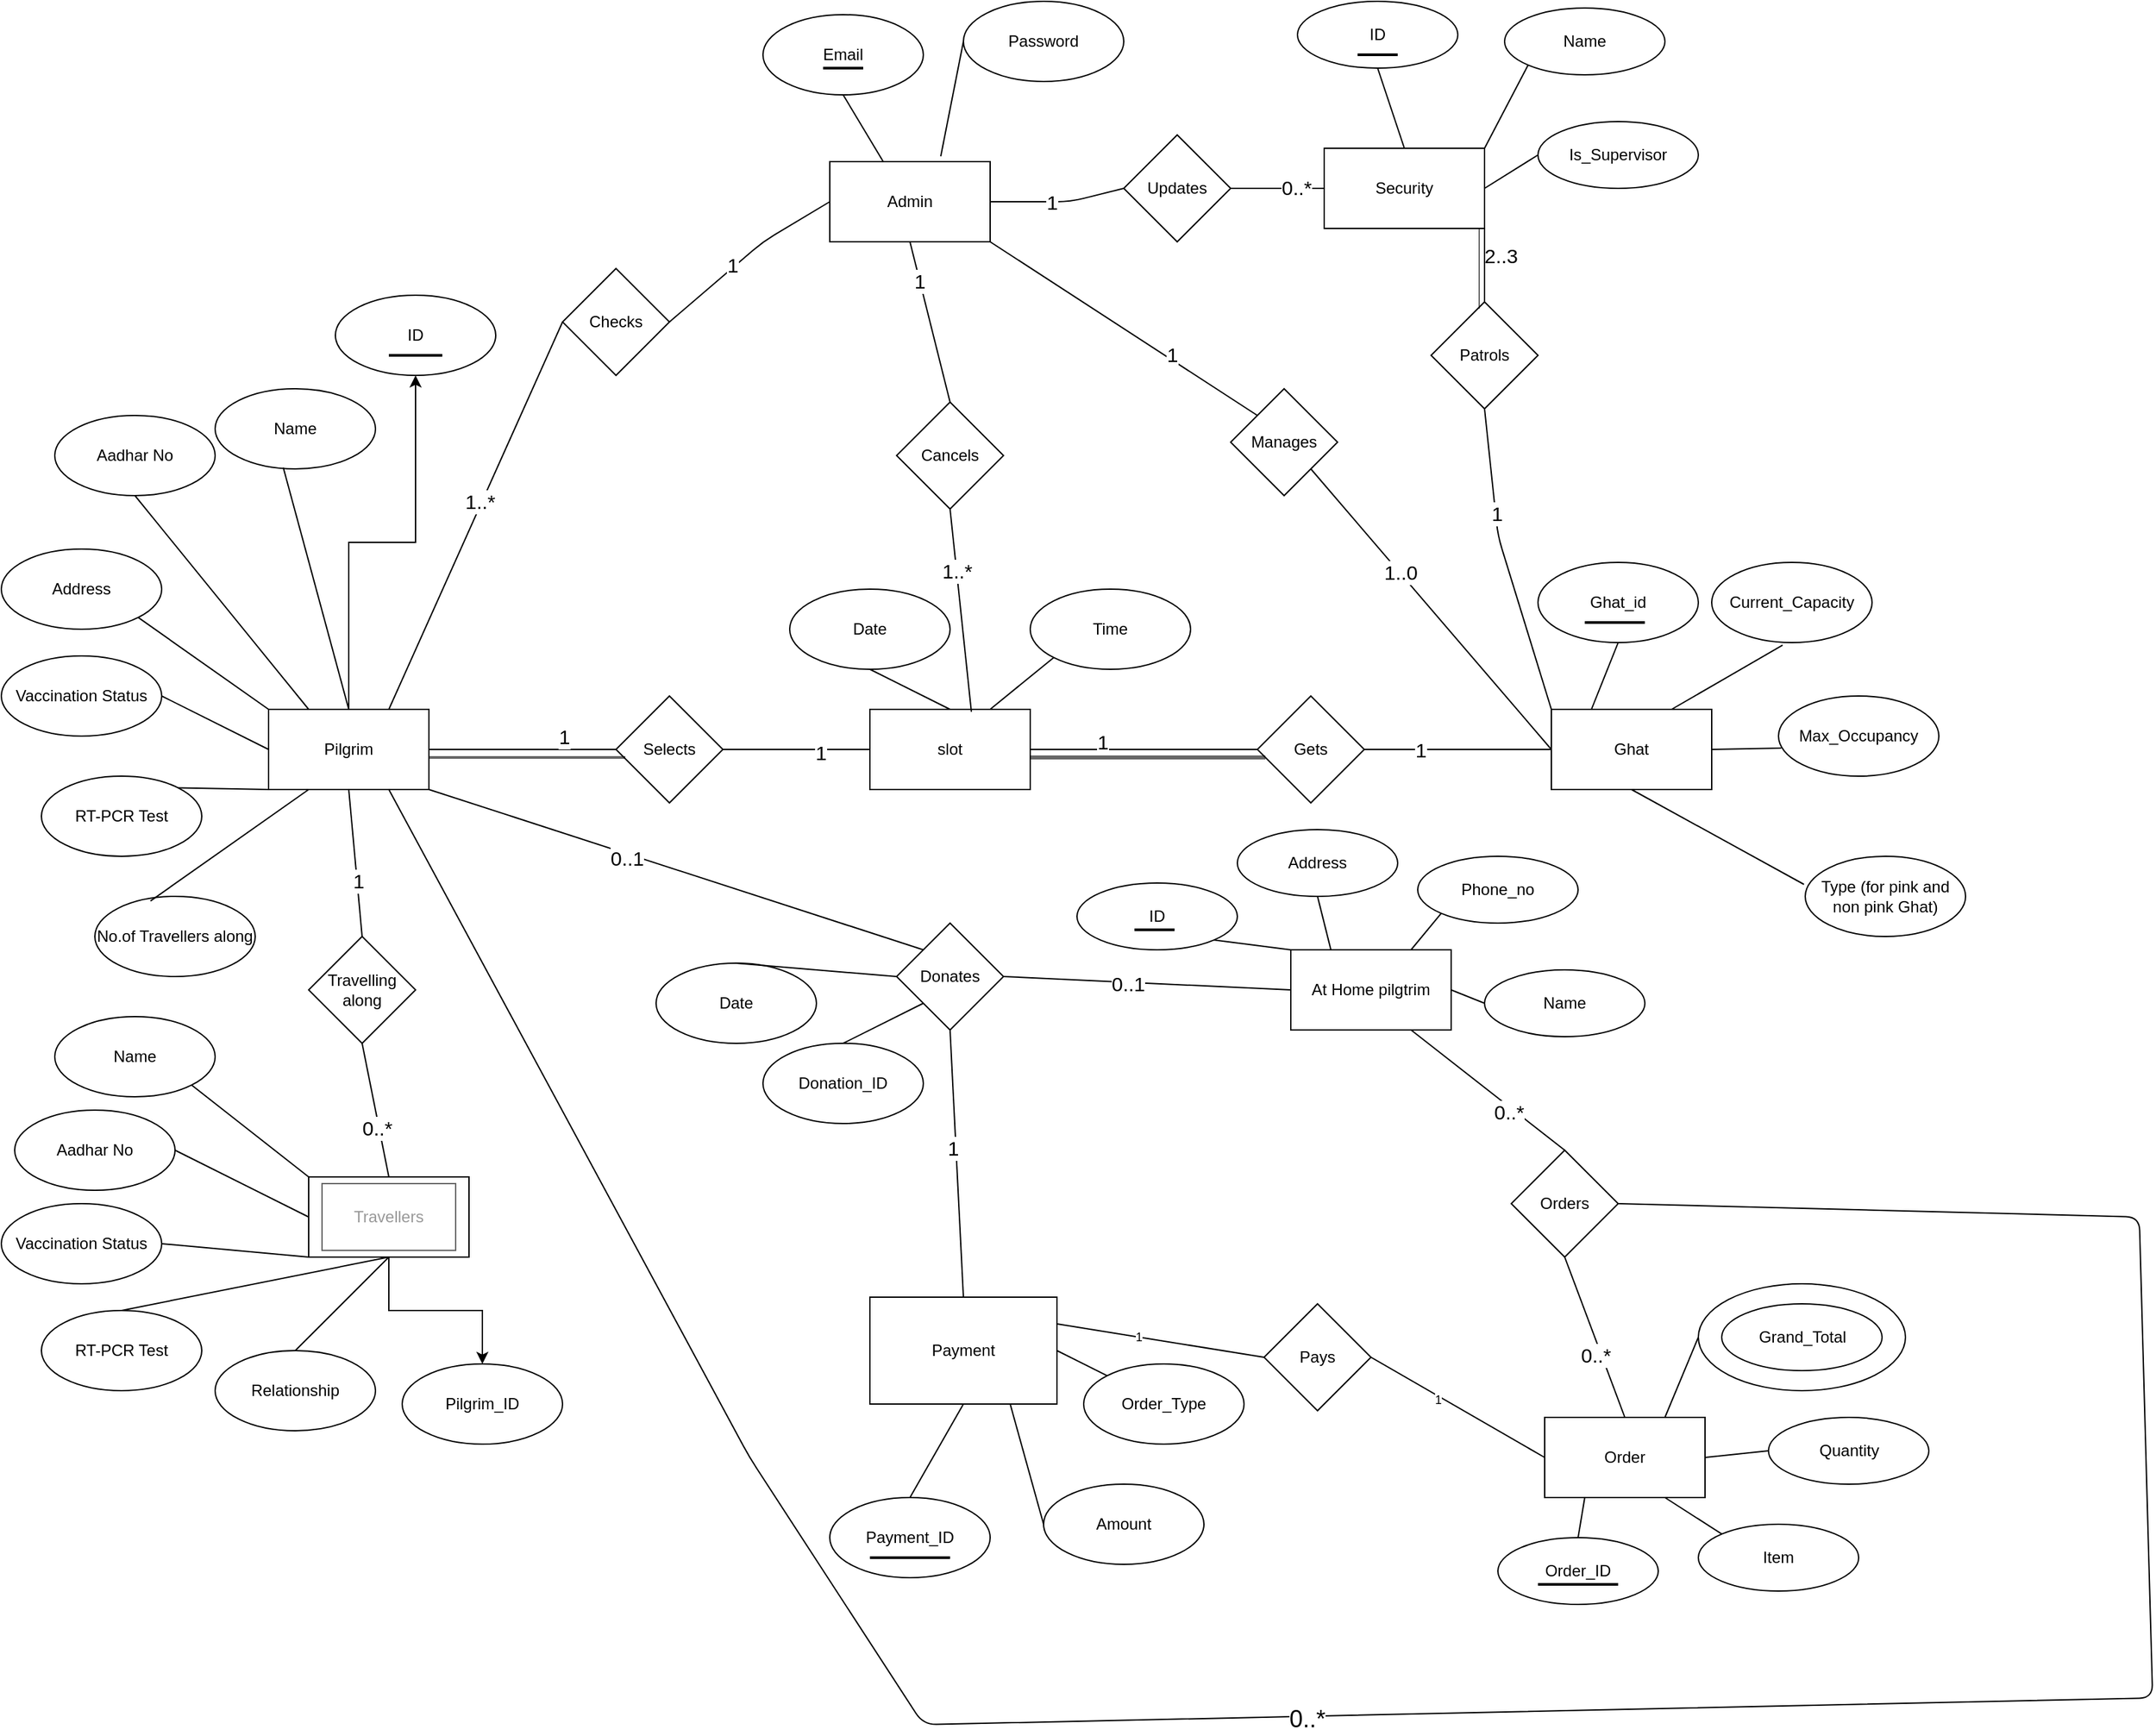 <mxfile version="15.5.0" type="device"><diagram id="xLj88S2SapZ2VVqxkcwq" name="Page-1"><mxGraphModel dx="2333" dy="1936" grid="1" gridSize="10" guides="1" tooltips="1" connect="1" arrows="1" fold="1" page="1" pageScale="1" pageWidth="850" pageHeight="1100" math="0" shadow="0"><root><mxCell id="0"/><mxCell id="1" parent="0"/><mxCell id="vniZsXTlsdc0SaxdSCzi-29" value="" style="edgeStyle=orthogonalEdgeStyle;rounded=0;orthogonalLoop=1;jettySize=auto;html=1;fontSize=9;" parent="1" source="mpVSv5l8uAeKAfz1Bspx-7" target="vniZsXTlsdc0SaxdSCzi-28" edge="1"><mxGeometry relative="1" as="geometry"/></mxCell><mxCell id="mpVSv5l8uAeKAfz1Bspx-7" value="Pilgrim" style="rounded=0;whiteSpace=wrap;html=1;" parent="1" vertex="1"><mxGeometry x="-620" y="180" width="120" height="60" as="geometry"/></mxCell><mxCell id="mpVSv5l8uAeKAfz1Bspx-8" value="Address" style="ellipse;whiteSpace=wrap;html=1;" parent="1" vertex="1"><mxGeometry x="-820" y="60" width="120" height="60" as="geometry"/></mxCell><mxCell id="mpVSv5l8uAeKAfz1Bspx-9" value="No.of Travellers along" style="ellipse;whiteSpace=wrap;html=1;" parent="1" vertex="1"><mxGeometry x="-750" y="320" width="120" height="60" as="geometry"/></mxCell><mxCell id="mpVSv5l8uAeKAfz1Bspx-10" value="RT-PCR Test" style="ellipse;whiteSpace=wrap;html=1;" parent="1" vertex="1"><mxGeometry x="-790" y="230" width="120" height="60" as="geometry"/></mxCell><mxCell id="mpVSv5l8uAeKAfz1Bspx-11" value="Vaccination Status" style="ellipse;whiteSpace=wrap;html=1;" parent="1" vertex="1"><mxGeometry x="-820" y="140" width="120" height="60" as="geometry"/></mxCell><mxCell id="mpVSv5l8uAeKAfz1Bspx-12" value="Aadhar No" style="ellipse;whiteSpace=wrap;html=1;" parent="1" vertex="1"><mxGeometry x="-780" y="-40" width="120" height="60" as="geometry"/></mxCell><mxCell id="mpVSv5l8uAeKAfz1Bspx-13" value="Name" style="ellipse;whiteSpace=wrap;html=1;" parent="1" vertex="1"><mxGeometry x="-660" y="-60" width="120" height="60" as="geometry"/></mxCell><mxCell id="mpVSv5l8uAeKAfz1Bspx-14" value="" style="endArrow=none;html=1;entryX=1;entryY=1;entryDx=0;entryDy=0;exitX=0;exitY=0;exitDx=0;exitDy=0;" parent="1" source="mpVSv5l8uAeKAfz1Bspx-7" target="mpVSv5l8uAeKAfz1Bspx-8" edge="1"><mxGeometry width="50" height="50" relative="1" as="geometry"><mxPoint x="-40" y="240" as="sourcePoint"/><mxPoint x="10" y="190" as="targetPoint"/></mxGeometry></mxCell><mxCell id="mpVSv5l8uAeKAfz1Bspx-15" value="" style="endArrow=none;html=1;entryX=0.5;entryY=1;entryDx=0;entryDy=0;exitX=0.25;exitY=0;exitDx=0;exitDy=0;" parent="1" source="mpVSv5l8uAeKAfz1Bspx-7" target="mpVSv5l8uAeKAfz1Bspx-12" edge="1"><mxGeometry width="50" height="50" relative="1" as="geometry"><mxPoint x="-330" y="200" as="sourcePoint"/><mxPoint x="-417.574" y="141.213" as="targetPoint"/></mxGeometry></mxCell><mxCell id="mpVSv5l8uAeKAfz1Bspx-16" value="" style="endArrow=none;html=1;entryX=0.425;entryY=0.983;entryDx=0;entryDy=0;exitX=0.5;exitY=0;exitDx=0;exitDy=0;entryPerimeter=0;" parent="1" source="mpVSv5l8uAeKAfz1Bspx-7" target="mpVSv5l8uAeKAfz1Bspx-13" edge="1"><mxGeometry width="50" height="50" relative="1" as="geometry"><mxPoint x="-320" y="210" as="sourcePoint"/><mxPoint x="-407.574" y="151.213" as="targetPoint"/></mxGeometry></mxCell><mxCell id="mpVSv5l8uAeKAfz1Bspx-17" value="" style="endArrow=none;html=1;entryX=1;entryY=0.5;entryDx=0;entryDy=0;exitX=0;exitY=0.5;exitDx=0;exitDy=0;" parent="1" source="mpVSv5l8uAeKAfz1Bspx-7" target="mpVSv5l8uAeKAfz1Bspx-11" edge="1"><mxGeometry width="50" height="50" relative="1" as="geometry"><mxPoint x="-310" y="220" as="sourcePoint"/><mxPoint x="-397.574" y="161.213" as="targetPoint"/></mxGeometry></mxCell><mxCell id="mpVSv5l8uAeKAfz1Bspx-18" value="" style="endArrow=none;html=1;entryX=1;entryY=0;entryDx=0;entryDy=0;exitX=0;exitY=1;exitDx=0;exitDy=0;" parent="1" source="mpVSv5l8uAeKAfz1Bspx-7" target="mpVSv5l8uAeKAfz1Bspx-10" edge="1"><mxGeometry width="50" height="50" relative="1" as="geometry"><mxPoint x="-300" y="230" as="sourcePoint"/><mxPoint x="-387.574" y="171.213" as="targetPoint"/></mxGeometry></mxCell><mxCell id="mpVSv5l8uAeKAfz1Bspx-19" value="" style="endArrow=none;html=1;entryX=0.25;entryY=1;entryDx=0;entryDy=0;exitX=0.347;exitY=0.057;exitDx=0;exitDy=0;exitPerimeter=0;" parent="1" source="mpVSv5l8uAeKAfz1Bspx-9" target="mpVSv5l8uAeKAfz1Bspx-7" edge="1"><mxGeometry width="50" height="50" relative="1" as="geometry"><mxPoint x="-290" y="240" as="sourcePoint"/><mxPoint x="-377.574" y="181.213" as="targetPoint"/></mxGeometry></mxCell><mxCell id="mpVSv5l8uAeKAfz1Bspx-20" value="Travelling along" style="rhombus;whiteSpace=wrap;html=1;" parent="1" vertex="1"><mxGeometry x="-590" y="350" width="80" height="80" as="geometry"/></mxCell><mxCell id="mpVSv5l8uAeKAfz1Bspx-21" value="" style="endArrow=none;html=1;entryX=0.5;entryY=1;entryDx=0;entryDy=0;exitX=0.5;exitY=0;exitDx=0;exitDy=0;" parent="1" source="mpVSv5l8uAeKAfz1Bspx-20" target="mpVSv5l8uAeKAfz1Bspx-7" edge="1"><mxGeometry width="50" height="50" relative="1" as="geometry"><mxPoint x="-310" y="250" as="sourcePoint"/><mxPoint x="-260" y="200" as="targetPoint"/></mxGeometry></mxCell><mxCell id="vniZsXTlsdc0SaxdSCzi-15" value="1" style="edgeLabel;html=1;align=center;verticalAlign=middle;resizable=0;points=[];fontSize=15;" parent="mpVSv5l8uAeKAfz1Bspx-21" vertex="1" connectable="0"><mxGeometry x="-0.227" y="-1" relative="1" as="geometry"><mxPoint as="offset"/></mxGeometry></mxCell><mxCell id="mpVSv5l8uAeKAfz1Bspx-22" value="" style="endArrow=none;html=1;entryX=0.5;entryY=1;entryDx=0;entryDy=0;exitX=0.5;exitY=0;exitDx=0;exitDy=0;" parent="1" source="mpVSv5l8uAeKAfz1Bspx-23" target="mpVSv5l8uAeKAfz1Bspx-20" edge="1"><mxGeometry width="50" height="50" relative="1" as="geometry"><mxPoint x="-290" y="560" as="sourcePoint"/><mxPoint x="-260" y="360" as="targetPoint"/></mxGeometry></mxCell><mxCell id="vniZsXTlsdc0SaxdSCzi-16" value="0..*" style="edgeLabel;html=1;align=center;verticalAlign=middle;resizable=0;points=[];fontSize=15;" parent="mpVSv5l8uAeKAfz1Bspx-22" vertex="1" connectable="0"><mxGeometry x="-0.225" y="2" relative="1" as="geometry"><mxPoint y="1" as="offset"/></mxGeometry></mxCell><mxCell id="vniZsXTlsdc0SaxdSCzi-34" value="" style="edgeStyle=orthogonalEdgeStyle;rounded=0;orthogonalLoop=1;jettySize=auto;html=1;fontSize=9;" parent="1" source="mpVSv5l8uAeKAfz1Bspx-23" target="vniZsXTlsdc0SaxdSCzi-33" edge="1"><mxGeometry relative="1" as="geometry"/></mxCell><mxCell id="mpVSv5l8uAeKAfz1Bspx-23" value="Travellers" style="rounded=0;whiteSpace=wrap;html=1;" parent="1" vertex="1"><mxGeometry x="-590" y="530" width="120" height="60" as="geometry"/></mxCell><mxCell id="mpVSv5l8uAeKAfz1Bspx-24" value="Name" style="ellipse;whiteSpace=wrap;html=1;" parent="1" vertex="1"><mxGeometry x="-780" y="410" width="120" height="60" as="geometry"/></mxCell><mxCell id="mpVSv5l8uAeKAfz1Bspx-25" value="Aadhar No" style="ellipse;whiteSpace=wrap;html=1;" parent="1" vertex="1"><mxGeometry x="-810" y="480" width="120" height="60" as="geometry"/></mxCell><mxCell id="mpVSv5l8uAeKAfz1Bspx-26" value="Vaccination Status" style="ellipse;whiteSpace=wrap;html=1;" parent="1" vertex="1"><mxGeometry x="-820" y="550" width="120" height="60" as="geometry"/></mxCell><mxCell id="mpVSv5l8uAeKAfz1Bspx-27" value="RT-PCR Test" style="ellipse;whiteSpace=wrap;html=1;" parent="1" vertex="1"><mxGeometry x="-790" y="630" width="120" height="60" as="geometry"/></mxCell><mxCell id="mpVSv5l8uAeKAfz1Bspx-28" value="Relationship" style="ellipse;whiteSpace=wrap;html=1;" parent="1" vertex="1"><mxGeometry x="-660" y="660" width="120" height="60" as="geometry"/></mxCell><mxCell id="mpVSv5l8uAeKAfz1Bspx-29" value="" style="endArrow=none;html=1;entryX=1;entryY=1;entryDx=0;entryDy=0;exitX=0;exitY=0;exitDx=0;exitDy=0;" parent="1" source="mpVSv5l8uAeKAfz1Bspx-23" target="mpVSv5l8uAeKAfz1Bspx-24" edge="1"><mxGeometry width="50" height="50" relative="1" as="geometry"><mxPoint x="-568.36" y="303.42" as="sourcePoint"/><mxPoint x="-520" y="230" as="targetPoint"/></mxGeometry></mxCell><mxCell id="mpVSv5l8uAeKAfz1Bspx-30" value="" style="endArrow=none;html=1;entryX=1;entryY=0.5;entryDx=0;entryDy=0;exitX=0;exitY=0.5;exitDx=0;exitDy=0;" parent="1" source="mpVSv5l8uAeKAfz1Bspx-23" target="mpVSv5l8uAeKAfz1Bspx-25" edge="1"><mxGeometry width="50" height="50" relative="1" as="geometry"><mxPoint x="-558.36" y="313.42" as="sourcePoint"/><mxPoint x="-510" y="240" as="targetPoint"/></mxGeometry></mxCell><mxCell id="mpVSv5l8uAeKAfz1Bspx-31" value="" style="endArrow=none;html=1;entryX=0;entryY=1;entryDx=0;entryDy=0;exitX=1;exitY=0.5;exitDx=0;exitDy=0;" parent="1" source="mpVSv5l8uAeKAfz1Bspx-26" target="mpVSv5l8uAeKAfz1Bspx-23" edge="1"><mxGeometry width="50" height="50" relative="1" as="geometry"><mxPoint x="-548.36" y="323.42" as="sourcePoint"/><mxPoint x="-500" y="250" as="targetPoint"/></mxGeometry></mxCell><mxCell id="mpVSv5l8uAeKAfz1Bspx-32" value="" style="endArrow=none;html=1;entryX=0.5;entryY=1;entryDx=0;entryDy=0;exitX=0.5;exitY=0;exitDx=0;exitDy=0;" parent="1" source="mpVSv5l8uAeKAfz1Bspx-27" target="mpVSv5l8uAeKAfz1Bspx-23" edge="1"><mxGeometry width="50" height="50" relative="1" as="geometry"><mxPoint x="-538.36" y="333.42" as="sourcePoint"/><mxPoint x="-490" y="260" as="targetPoint"/></mxGeometry></mxCell><mxCell id="mpVSv5l8uAeKAfz1Bspx-33" value="" style="endArrow=none;html=1;entryX=0.5;entryY=0;entryDx=0;entryDy=0;exitX=0.5;exitY=1;exitDx=0;exitDy=0;" parent="1" source="mpVSv5l8uAeKAfz1Bspx-23" target="mpVSv5l8uAeKAfz1Bspx-28" edge="1"><mxGeometry width="50" height="50" relative="1" as="geometry"><mxPoint x="-530" y="590" as="sourcePoint"/><mxPoint x="-600" y="670" as="targetPoint"/></mxGeometry></mxCell><mxCell id="mpVSv5l8uAeKAfz1Bspx-34" value="Selects" style="rhombus;whiteSpace=wrap;html=1;" parent="1" vertex="1"><mxGeometry x="-360" y="170" width="80" height="80" as="geometry"/></mxCell><mxCell id="mpVSv5l8uAeKAfz1Bspx-35" value="" style="endArrow=none;html=1;entryX=1;entryY=0.5;entryDx=0;entryDy=0;exitX=0;exitY=0.5;exitDx=0;exitDy=0;" parent="1" source="mpVSv5l8uAeKAfz1Bspx-34" target="mpVSv5l8uAeKAfz1Bspx-7" edge="1"><mxGeometry width="50" height="50" relative="1" as="geometry"><mxPoint x="-568.36" y="303.42" as="sourcePoint"/><mxPoint x="-520" y="230" as="targetPoint"/></mxGeometry></mxCell><mxCell id="vniZsXTlsdc0SaxdSCzi-11" value="1" style="edgeLabel;html=1;align=center;verticalAlign=middle;resizable=0;points=[];fontSize=15;" parent="mpVSv5l8uAeKAfz1Bspx-35" vertex="1" connectable="0"><mxGeometry x="-0.406" y="-3" relative="1" as="geometry"><mxPoint x="2" y="-7" as="offset"/></mxGeometry></mxCell><mxCell id="mpVSv5l8uAeKAfz1Bspx-36" value="" style="endArrow=none;html=1;entryX=1;entryY=0.5;entryDx=0;entryDy=0;exitX=0;exitY=0.5;exitDx=0;exitDy=0;" parent="1" source="mpVSv5l8uAeKAfz1Bspx-37" target="mpVSv5l8uAeKAfz1Bspx-34" edge="1"><mxGeometry width="50" height="50" relative="1" as="geometry"><mxPoint x="-190" y="210" as="sourcePoint"/><mxPoint x="-510" y="240" as="targetPoint"/></mxGeometry></mxCell><mxCell id="vniZsXTlsdc0SaxdSCzi-12" value="1" style="edgeLabel;html=1;align=center;verticalAlign=middle;resizable=0;points=[];fontSize=15;" parent="mpVSv5l8uAeKAfz1Bspx-36" vertex="1" connectable="0"><mxGeometry x="-0.322" y="2" relative="1" as="geometry"><mxPoint as="offset"/></mxGeometry></mxCell><mxCell id="mpVSv5l8uAeKAfz1Bspx-37" value="slot" style="rounded=0;whiteSpace=wrap;html=1;" parent="1" vertex="1"><mxGeometry x="-170" y="180" width="120" height="60" as="geometry"/></mxCell><mxCell id="mpVSv5l8uAeKAfz1Bspx-38" value="Date" style="ellipse;whiteSpace=wrap;html=1;" parent="1" vertex="1"><mxGeometry x="-230" y="90" width="120" height="60" as="geometry"/></mxCell><mxCell id="mpVSv5l8uAeKAfz1Bspx-39" value="Time" style="ellipse;whiteSpace=wrap;html=1;" parent="1" vertex="1"><mxGeometry x="-50" y="90" width="120" height="60" as="geometry"/></mxCell><mxCell id="mpVSv5l8uAeKAfz1Bspx-40" value="" style="endArrow=none;html=1;entryX=0.5;entryY=1;entryDx=0;entryDy=0;exitX=0.5;exitY=0;exitDx=0;exitDy=0;" parent="1" source="mpVSv5l8uAeKAfz1Bspx-37" target="mpVSv5l8uAeKAfz1Bspx-38" edge="1"><mxGeometry width="50" height="50" relative="1" as="geometry"><mxPoint x="-460" y="170" as="sourcePoint"/><mxPoint x="-412.426" y="131.213" as="targetPoint"/></mxGeometry></mxCell><mxCell id="mpVSv5l8uAeKAfz1Bspx-41" value="" style="endArrow=none;html=1;entryX=0;entryY=1;entryDx=0;entryDy=0;exitX=0.75;exitY=0;exitDx=0;exitDy=0;" parent="1" source="mpVSv5l8uAeKAfz1Bspx-37" target="mpVSv5l8uAeKAfz1Bspx-39" edge="1"><mxGeometry width="50" height="50" relative="1" as="geometry"><mxPoint x="-450" y="180" as="sourcePoint"/><mxPoint x="-402.426" y="141.213" as="targetPoint"/></mxGeometry></mxCell><mxCell id="mpVSv5l8uAeKAfz1Bspx-42" value="Admin" style="rounded=0;whiteSpace=wrap;html=1;" parent="1" vertex="1"><mxGeometry x="-200" y="-230" width="120" height="60" as="geometry"/></mxCell><mxCell id="mpVSv5l8uAeKAfz1Bspx-43" value="Email" style="ellipse;whiteSpace=wrap;html=1;" parent="1" vertex="1"><mxGeometry x="-250" y="-340" width="120" height="60" as="geometry"/></mxCell><mxCell id="mpVSv5l8uAeKAfz1Bspx-44" value="Password" style="ellipse;whiteSpace=wrap;html=1;" parent="1" vertex="1"><mxGeometry x="-100" y="-350" width="120" height="60" as="geometry"/></mxCell><mxCell id="mpVSv5l8uAeKAfz1Bspx-45" value="" style="endArrow=none;html=1;exitX=0.5;exitY=1;exitDx=0;exitDy=0;" parent="1" source="mpVSv5l8uAeKAfz1Bspx-43" edge="1"><mxGeometry width="50" height="50" relative="1" as="geometry"><mxPoint x="-180" y="220" as="sourcePoint"/><mxPoint x="-160" y="-230" as="targetPoint"/></mxGeometry></mxCell><mxCell id="mpVSv5l8uAeKAfz1Bspx-46" value="" style="endArrow=none;html=1;exitX=0;exitY=0.5;exitDx=0;exitDy=0;entryX=0.692;entryY=-0.067;entryDx=0;entryDy=0;entryPerimeter=0;" parent="1" source="mpVSv5l8uAeKAfz1Bspx-44" target="mpVSv5l8uAeKAfz1Bspx-42" edge="1"><mxGeometry width="50" height="50" relative="1" as="geometry"><mxPoint x="-170" y="230" as="sourcePoint"/><mxPoint x="-117" y="-260" as="targetPoint"/></mxGeometry></mxCell><mxCell id="mpVSv5l8uAeKAfz1Bspx-47" value="Checks" style="rhombus;whiteSpace=wrap;html=1;" parent="1" vertex="1"><mxGeometry x="-400" y="-150" width="80" height="80" as="geometry"/></mxCell><mxCell id="mpVSv5l8uAeKAfz1Bspx-51" value="" style="endArrow=none;html=1;entryX=1;entryY=0.5;entryDx=0;entryDy=0;exitX=0;exitY=0.5;exitDx=0;exitDy=0;" parent="1" source="mpVSv5l8uAeKAfz1Bspx-42" target="mpVSv5l8uAeKAfz1Bspx-47" edge="1"><mxGeometry width="50" height="50" relative="1" as="geometry"><mxPoint x="-160" y="240" as="sourcePoint"/><mxPoint x="-220" y="240" as="targetPoint"/><Array as="points"><mxPoint x="-250" y="-170"/></Array></mxGeometry></mxCell><mxCell id="vniZsXTlsdc0SaxdSCzi-1" value="1" style="edgeLabel;html=1;align=center;verticalAlign=middle;resizable=0;points=[];fontSize=15;" parent="mpVSv5l8uAeKAfz1Bspx-51" vertex="1" connectable="0"><mxGeometry x="0.158" y="-2" relative="1" as="geometry"><mxPoint as="offset"/></mxGeometry></mxCell><mxCell id="mpVSv5l8uAeKAfz1Bspx-52" value="" style="endArrow=none;html=1;exitX=0.75;exitY=0;exitDx=0;exitDy=0;entryX=0;entryY=0.5;entryDx=0;entryDy=0;" parent="1" source="mpVSv5l8uAeKAfz1Bspx-7" target="mpVSv5l8uAeKAfz1Bspx-47" edge="1"><mxGeometry width="50" height="50" relative="1" as="geometry"><mxPoint x="-150" y="250" as="sourcePoint"/><mxPoint x="-210" y="250" as="targetPoint"/></mxGeometry></mxCell><mxCell id="vniZsXTlsdc0SaxdSCzi-2" value="&lt;font style=&quot;font-size: 15px;&quot;&gt;1..*&lt;/font&gt;" style="edgeLabel;html=1;align=center;verticalAlign=middle;resizable=0;points=[];fontSize=15;" parent="mpVSv5l8uAeKAfz1Bspx-52" vertex="1" connectable="0"><mxGeometry x="0.074" y="2" relative="1" as="geometry"><mxPoint as="offset"/></mxGeometry></mxCell><mxCell id="IW15m-HlEWw7zOgPFWMC-1" value="" style="rhombus;whiteSpace=wrap;html=1;" parent="1" vertex="1"><mxGeometry x="120" y="170" width="80" height="80" as="geometry"/></mxCell><mxCell id="IW15m-HlEWw7zOgPFWMC-2" value="Ghat" style="rounded=0;whiteSpace=wrap;html=1;" parent="1" vertex="1"><mxGeometry x="340" y="180" width="120" height="60" as="geometry"/></mxCell><mxCell id="IW15m-HlEWw7zOgPFWMC-3" value="Gets" style="text;html=1;strokeColor=none;fillColor=none;align=center;verticalAlign=middle;whiteSpace=wrap;rounded=0;" parent="1" vertex="1"><mxGeometry x="140" y="200" width="40" height="20" as="geometry"/></mxCell><mxCell id="IW15m-HlEWw7zOgPFWMC-4" value="" style="endArrow=none;html=1;exitX=1;exitY=0.5;exitDx=0;exitDy=0;entryX=0;entryY=0.5;entryDx=0;entryDy=0;" parent="1" source="mpVSv5l8uAeKAfz1Bspx-37" target="IW15m-HlEWw7zOgPFWMC-1" edge="1"><mxGeometry width="50" height="50" relative="1" as="geometry"><mxPoint x="140" y="450" as="sourcePoint"/><mxPoint x="110" y="210" as="targetPoint"/></mxGeometry></mxCell><mxCell id="vniZsXTlsdc0SaxdSCzi-13" value="1" style="edgeLabel;html=1;align=center;verticalAlign=middle;resizable=0;points=[];fontSize=15;" parent="IW15m-HlEWw7zOgPFWMC-4" vertex="1" connectable="0"><mxGeometry x="-0.363" y="1" relative="1" as="geometry"><mxPoint y="-5" as="offset"/></mxGeometry></mxCell><mxCell id="IW15m-HlEWw7zOgPFWMC-5" value="" style="endArrow=none;html=1;exitX=1;exitY=0.5;exitDx=0;exitDy=0;entryX=0;entryY=0.5;entryDx=0;entryDy=0;" parent="1" source="IW15m-HlEWw7zOgPFWMC-1" target="IW15m-HlEWw7zOgPFWMC-2" edge="1"><mxGeometry width="50" height="50" relative="1" as="geometry"><mxPoint x="-60" y="220" as="sourcePoint"/><mxPoint x="130" y="220" as="targetPoint"/></mxGeometry></mxCell><mxCell id="vniZsXTlsdc0SaxdSCzi-14" value="1" style="edgeLabel;html=1;align=center;verticalAlign=middle;resizable=0;points=[];fontSize=15;" parent="IW15m-HlEWw7zOgPFWMC-5" vertex="1" connectable="0"><mxGeometry x="-0.41" relative="1" as="geometry"><mxPoint as="offset"/></mxGeometry></mxCell><mxCell id="IW15m-HlEWw7zOgPFWMC-6" value="Ghat_id" style="ellipse;whiteSpace=wrap;html=1;" parent="1" vertex="1"><mxGeometry x="330" y="70" width="120" height="60" as="geometry"/></mxCell><mxCell id="IW15m-HlEWw7zOgPFWMC-7" value="Type (for pink and non pink Ghat)" style="ellipse;whiteSpace=wrap;html=1;" parent="1" vertex="1"><mxGeometry x="530" y="290" width="120" height="60" as="geometry"/></mxCell><mxCell id="IW15m-HlEWw7zOgPFWMC-8" value="Max_Occupancy" style="ellipse;whiteSpace=wrap;html=1;" parent="1" vertex="1"><mxGeometry x="510" y="170" width="120" height="60" as="geometry"/></mxCell><mxCell id="IW15m-HlEWw7zOgPFWMC-9" value="Current_Capacity" style="ellipse;whiteSpace=wrap;html=1;" parent="1" vertex="1"><mxGeometry x="460" y="70" width="120" height="60" as="geometry"/></mxCell><mxCell id="IW15m-HlEWw7zOgPFWMC-10" value="" style="endArrow=none;html=1;exitX=0.25;exitY=0;exitDx=0;exitDy=0;entryX=0.5;entryY=1;entryDx=0;entryDy=0;" parent="1" source="IW15m-HlEWw7zOgPFWMC-2" target="IW15m-HlEWw7zOgPFWMC-6" edge="1"><mxGeometry width="50" height="50" relative="1" as="geometry"><mxPoint x="210" y="220" as="sourcePoint"/><mxPoint x="350" y="220" as="targetPoint"/></mxGeometry></mxCell><mxCell id="IW15m-HlEWw7zOgPFWMC-11" value="" style="endArrow=none;html=1;exitX=0.75;exitY=0;exitDx=0;exitDy=0;entryX=0.442;entryY=1.033;entryDx=0;entryDy=0;entryPerimeter=0;" parent="1" source="IW15m-HlEWw7zOgPFWMC-2" target="IW15m-HlEWw7zOgPFWMC-9" edge="1"><mxGeometry width="50" height="50" relative="1" as="geometry"><mxPoint x="220" y="230" as="sourcePoint"/><mxPoint x="370" y="150" as="targetPoint"/></mxGeometry></mxCell><mxCell id="IW15m-HlEWw7zOgPFWMC-12" value="" style="endArrow=none;html=1;exitX=0.5;exitY=1;exitDx=0;exitDy=0;entryX=-0.008;entryY=0.35;entryDx=0;entryDy=0;entryPerimeter=0;" parent="1" source="IW15m-HlEWw7zOgPFWMC-2" target="IW15m-HlEWw7zOgPFWMC-7" edge="1"><mxGeometry width="50" height="50" relative="1" as="geometry"><mxPoint x="380" y="190" as="sourcePoint"/><mxPoint x="370" y="150" as="targetPoint"/></mxGeometry></mxCell><mxCell id="IW15m-HlEWw7zOgPFWMC-13" value="" style="endArrow=none;html=1;exitX=1;exitY=0.5;exitDx=0;exitDy=0;entryX=0.017;entryY=0.65;entryDx=0;entryDy=0;entryPerimeter=0;" parent="1" source="IW15m-HlEWw7zOgPFWMC-2" target="IW15m-HlEWw7zOgPFWMC-8" edge="1"><mxGeometry width="50" height="50" relative="1" as="geometry"><mxPoint x="410" y="250" as="sourcePoint"/><mxPoint x="539.04" y="321" as="targetPoint"/></mxGeometry></mxCell><mxCell id="IW15m-HlEWw7zOgPFWMC-14" value="Manages" style="rhombus;whiteSpace=wrap;html=1;" parent="1" vertex="1"><mxGeometry x="100" y="-60" width="80" height="80" as="geometry"/></mxCell><mxCell id="IW15m-HlEWw7zOgPFWMC-15" value="" style="endArrow=none;html=1;entryX=0;entryY=0;entryDx=0;entryDy=0;exitX=1;exitY=1;exitDx=0;exitDy=0;" parent="1" source="mpVSv5l8uAeKAfz1Bspx-42" target="IW15m-HlEWw7zOgPFWMC-14" edge="1"><mxGeometry width="50" height="50" relative="1" as="geometry"><mxPoint x="-10" y="510" as="sourcePoint"/><mxPoint x="40" y="460" as="targetPoint"/></mxGeometry></mxCell><mxCell id="vniZsXTlsdc0SaxdSCzi-7" value="1" style="edgeLabel;html=1;align=center;verticalAlign=middle;resizable=0;points=[];fontSize=15;" parent="IW15m-HlEWw7zOgPFWMC-15" vertex="1" connectable="0"><mxGeometry x="0.333" y="4" relative="1" as="geometry"><mxPoint as="offset"/></mxGeometry></mxCell><mxCell id="IW15m-HlEWw7zOgPFWMC-16" value="" style="endArrow=none;html=1;entryX=0;entryY=0.5;entryDx=0;entryDy=0;exitX=1;exitY=1;exitDx=0;exitDy=0;" parent="1" source="IW15m-HlEWw7zOgPFWMC-14" target="IW15m-HlEWw7zOgPFWMC-2" edge="1"><mxGeometry width="50" height="50" relative="1" as="geometry"><mxPoint x="-120" y="490" as="sourcePoint"/><mxPoint x="90" y="410" as="targetPoint"/></mxGeometry></mxCell><mxCell id="vniZsXTlsdc0SaxdSCzi-8" value="1..0" style="edgeLabel;html=1;align=center;verticalAlign=middle;resizable=0;points=[];fontSize=15;" parent="IW15m-HlEWw7zOgPFWMC-16" vertex="1" connectable="0"><mxGeometry x="-0.26" relative="1" as="geometry"><mxPoint y="-1" as="offset"/></mxGeometry></mxCell><mxCell id="IW15m-HlEWw7zOgPFWMC-20" value="" style="endArrow=none;html=1;entryX=0.5;entryY=1;entryDx=0;entryDy=0;exitX=0.633;exitY=0.03;exitDx=0;exitDy=0;exitPerimeter=0;" parent="1" source="mpVSv5l8uAeKAfz1Bspx-37" target="IW15m-HlEWw7zOgPFWMC-21" edge="1"><mxGeometry width="50" height="50" relative="1" as="geometry"><mxPoint x="-160" y="180" as="sourcePoint"/><mxPoint x="-110" y="130" as="targetPoint"/><Array as="points"/></mxGeometry></mxCell><mxCell id="vniZsXTlsdc0SaxdSCzi-4" value="1..*" style="edgeLabel;html=1;align=center;verticalAlign=middle;resizable=0;points=[];fontSize=15;" parent="IW15m-HlEWw7zOgPFWMC-20" vertex="1" connectable="0"><mxGeometry x="0.413" y="1" relative="1" as="geometry"><mxPoint x="1" y="1" as="offset"/></mxGeometry></mxCell><mxCell id="IW15m-HlEWw7zOgPFWMC-22" value="" style="endArrow=none;html=1;entryX=0.5;entryY=1;entryDx=0;entryDy=0;exitX=0.5;exitY=0;exitDx=0;exitDy=0;" parent="1" source="IW15m-HlEWw7zOgPFWMC-21" target="mpVSv5l8uAeKAfz1Bspx-42" edge="1"><mxGeometry width="50" height="50" relative="1" as="geometry"><mxPoint x="-490" y="190" as="sourcePoint"/><mxPoint x="-200" y="-20" as="targetPoint"/></mxGeometry></mxCell><mxCell id="vniZsXTlsdc0SaxdSCzi-3" value="1" style="edgeLabel;html=1;align=center;verticalAlign=middle;resizable=0;points=[];fontSize=15;" parent="IW15m-HlEWw7zOgPFWMC-22" vertex="1" connectable="0"><mxGeometry x="0.52" relative="1" as="geometry"><mxPoint as="offset"/></mxGeometry></mxCell><mxCell id="IW15m-HlEWw7zOgPFWMC-24" value="" style="group" parent="1" vertex="1" connectable="0"><mxGeometry x="-150" y="-50" width="80" height="80" as="geometry"/></mxCell><mxCell id="IW15m-HlEWw7zOgPFWMC-21" value="" style="rhombus;whiteSpace=wrap;html=1;" parent="IW15m-HlEWw7zOgPFWMC-24" vertex="1"><mxGeometry width="80" height="80" as="geometry"/></mxCell><mxCell id="IW15m-HlEWw7zOgPFWMC-23" value="Cancels" style="text;html=1;strokeColor=none;fillColor=none;align=center;verticalAlign=middle;whiteSpace=wrap;rounded=0;" parent="IW15m-HlEWw7zOgPFWMC-24" vertex="1"><mxGeometry x="20" y="30" width="40" height="20" as="geometry"/></mxCell><mxCell id="IW15m-HlEWw7zOgPFWMC-32" value="Donates" style="rhombus;whiteSpace=wrap;html=1;" parent="1" vertex="1"><mxGeometry x="-150" y="340" width="80" height="80" as="geometry"/></mxCell><mxCell id="IW15m-HlEWw7zOgPFWMC-33" value="" style="endArrow=none;html=1;exitX=1;exitY=1;exitDx=0;exitDy=0;entryX=0;entryY=0;entryDx=0;entryDy=0;" parent="1" source="mpVSv5l8uAeKAfz1Bspx-7" target="IW15m-HlEWw7zOgPFWMC-32" edge="1"><mxGeometry width="50" height="50" relative="1" as="geometry"><mxPoint x="-120" y="490" as="sourcePoint"/><mxPoint x="-70" y="440" as="targetPoint"/></mxGeometry></mxCell><mxCell id="vniZsXTlsdc0SaxdSCzi-17" value="0..1" style="edgeLabel;html=1;align=center;verticalAlign=middle;resizable=0;points=[];fontSize=15;" parent="IW15m-HlEWw7zOgPFWMC-33" vertex="1" connectable="0"><mxGeometry x="-0.198" y="-3" relative="1" as="geometry"><mxPoint as="offset"/></mxGeometry></mxCell><mxCell id="IW15m-HlEWw7zOgPFWMC-34" value="" style="endArrow=none;html=1;entryX=0.5;entryY=0;entryDx=0;entryDy=0;exitX=0.5;exitY=1;exitDx=0;exitDy=0;" parent="1" source="IW15m-HlEWw7zOgPFWMC-32" target="IW15m-HlEWw7zOgPFWMC-39" edge="1"><mxGeometry width="50" height="50" relative="1" as="geometry"><mxPoint x="-110" y="420" as="sourcePoint"/><mxPoint x="-210" y="481" as="targetPoint"/></mxGeometry></mxCell><mxCell id="vniZsXTlsdc0SaxdSCzi-18" value="1" style="edgeLabel;html=1;align=center;verticalAlign=middle;resizable=0;points=[];fontSize=15;" parent="IW15m-HlEWw7zOgPFWMC-34" vertex="1" connectable="0"><mxGeometry x="-0.127" y="-3" relative="1" as="geometry"><mxPoint as="offset"/></mxGeometry></mxCell><mxCell id="IW15m-HlEWw7zOgPFWMC-35" value="Amount" style="ellipse;whiteSpace=wrap;html=1;" parent="1" vertex="1"><mxGeometry x="-40" y="760" width="120" height="60" as="geometry"/></mxCell><mxCell id="IW15m-HlEWw7zOgPFWMC-36" value="" style="endArrow=none;html=1;entryX=0;entryY=0.5;entryDx=0;entryDy=0;exitX=0.75;exitY=1;exitDx=0;exitDy=0;" parent="1" source="IW15m-HlEWw7zOgPFWMC-39" target="IW15m-HlEWw7zOgPFWMC-35" edge="1"><mxGeometry width="50" height="50" relative="1" as="geometry"><mxPoint x="-60" y="560" as="sourcePoint"/><mxPoint x="-65" y="200" as="targetPoint"/></mxGeometry></mxCell><mxCell id="IW15m-HlEWw7zOgPFWMC-37" value="Payment_ID" style="ellipse;whiteSpace=wrap;html=1;" parent="1" vertex="1"><mxGeometry x="-200" y="770" width="120" height="60" as="geometry"/></mxCell><mxCell id="IW15m-HlEWw7zOgPFWMC-38" value="" style="endArrow=none;html=1;exitX=0.5;exitY=0;exitDx=0;exitDy=0;entryX=0.5;entryY=1;entryDx=0;entryDy=0;" parent="1" source="IW15m-HlEWw7zOgPFWMC-37" target="IW15m-HlEWw7zOgPFWMC-39" edge="1"><mxGeometry width="50" height="50" relative="1" as="geometry"><mxPoint x="-120" y="490" as="sourcePoint"/><mxPoint x="-130" y="550" as="targetPoint"/></mxGeometry></mxCell><mxCell id="IW15m-HlEWw7zOgPFWMC-40" value="Payment" style="group" parent="1" vertex="1" connectable="0"><mxGeometry x="-170" y="620" width="140" height="80" as="geometry"/></mxCell><mxCell id="IW15m-HlEWw7zOgPFWMC-39" value="Payment" style="rounded=0;whiteSpace=wrap;html=1;" parent="IW15m-HlEWw7zOgPFWMC-40" vertex="1"><mxGeometry width="140" height="80" as="geometry"/></mxCell><mxCell id="SSXL09l0tPh4Gm79RpgZ-1" value="Security" style="rounded=0;whiteSpace=wrap;html=1;" parent="1" vertex="1"><mxGeometry x="170" y="-240" width="120" height="60" as="geometry"/></mxCell><mxCell id="SSXL09l0tPh4Gm79RpgZ-2" value="ID" style="ellipse;whiteSpace=wrap;html=1;" parent="1" vertex="1"><mxGeometry x="150" y="-350" width="120" height="50" as="geometry"/></mxCell><mxCell id="SSXL09l0tPh4Gm79RpgZ-3" value="Is_Supervisor" style="ellipse;whiteSpace=wrap;html=1;" parent="1" vertex="1"><mxGeometry x="330" y="-260" width="120" height="50" as="geometry"/></mxCell><mxCell id="SSXL09l0tPh4Gm79RpgZ-4" value="Name" style="ellipse;whiteSpace=wrap;html=1;" parent="1" vertex="1"><mxGeometry x="305" y="-345" width="120" height="50" as="geometry"/></mxCell><mxCell id="SSXL09l0tPh4Gm79RpgZ-5" value="" style="endArrow=none;html=1;exitX=0.5;exitY=1;exitDx=0;exitDy=0;entryX=0.5;entryY=0;entryDx=0;entryDy=0;" parent="1" source="SSXL09l0tPh4Gm79RpgZ-2" target="SSXL09l0tPh4Gm79RpgZ-1" edge="1"><mxGeometry width="50" height="50" relative="1" as="geometry"><mxPoint x="-180" y="-270.0" as="sourcePoint"/><mxPoint x="-150" y="-220.0" as="targetPoint"/></mxGeometry></mxCell><mxCell id="SSXL09l0tPh4Gm79RpgZ-6" value="" style="endArrow=none;html=1;exitX=0;exitY=1;exitDx=0;exitDy=0;entryX=1;entryY=0;entryDx=0;entryDy=0;" parent="1" source="SSXL09l0tPh4Gm79RpgZ-4" target="SSXL09l0tPh4Gm79RpgZ-1" edge="1"><mxGeometry width="50" height="50" relative="1" as="geometry"><mxPoint x="-170" y="-260.0" as="sourcePoint"/><mxPoint x="-140" y="-210.0" as="targetPoint"/></mxGeometry></mxCell><mxCell id="SSXL09l0tPh4Gm79RpgZ-7" value="" style="endArrow=none;html=1;exitX=0;exitY=0.5;exitDx=0;exitDy=0;entryX=1;entryY=0.5;entryDx=0;entryDy=0;" parent="1" source="SSXL09l0tPh4Gm79RpgZ-3" target="SSXL09l0tPh4Gm79RpgZ-1" edge="1"><mxGeometry width="50" height="50" relative="1" as="geometry"><mxPoint x="-160" y="-250.0" as="sourcePoint"/><mxPoint x="-130" y="-200.0" as="targetPoint"/></mxGeometry></mxCell><mxCell id="SSXL09l0tPh4Gm79RpgZ-8" value="Order" style="rounded=0;whiteSpace=wrap;html=1;" parent="1" vertex="1"><mxGeometry x="335" y="710" width="120" height="60" as="geometry"/></mxCell><mxCell id="SSXL09l0tPh4Gm79RpgZ-10" value="Grand_Total" style="ellipse;whiteSpace=wrap;html=1;" parent="1" vertex="1"><mxGeometry x="467.5" y="625" width="120" height="50" as="geometry"/></mxCell><mxCell id="SSXL09l0tPh4Gm79RpgZ-11" value="Item" style="ellipse;whiteSpace=wrap;html=1;" parent="1" vertex="1"><mxGeometry x="450" y="790" width="120" height="50" as="geometry"/></mxCell><mxCell id="SSXL09l0tPh4Gm79RpgZ-12" value="Quantity" style="ellipse;whiteSpace=wrap;html=1;" parent="1" vertex="1"><mxGeometry x="502.5" y="710" width="120" height="50" as="geometry"/></mxCell><mxCell id="SSXL09l0tPh4Gm79RpgZ-13" value="Order_ID" style="ellipse;whiteSpace=wrap;html=1;" parent="1" vertex="1"><mxGeometry x="300" y="800" width="120" height="50" as="geometry"/></mxCell><mxCell id="SSXL09l0tPh4Gm79RpgZ-15" value="Donation_ID" style="ellipse;whiteSpace=wrap;html=1;" parent="1" vertex="1"><mxGeometry x="-250" y="430" width="120" height="60" as="geometry"/></mxCell><mxCell id="SSXL09l0tPh4Gm79RpgZ-17" value="Date" style="ellipse;whiteSpace=wrap;html=1;" parent="1" vertex="1"><mxGeometry x="-330" y="370" width="120" height="60" as="geometry"/></mxCell><mxCell id="SSXL09l0tPh4Gm79RpgZ-19" value="" style="endArrow=none;html=1;exitX=0;exitY=1;exitDx=0;exitDy=0;entryX=0.5;entryY=0;entryDx=0;entryDy=0;" parent="1" source="IW15m-HlEWw7zOgPFWMC-32" target="SSXL09l0tPh4Gm79RpgZ-15" edge="1"><mxGeometry width="50" height="50" relative="1" as="geometry"><mxPoint x="-490" y="250" as="sourcePoint"/><mxPoint x="-370" y="380" as="targetPoint"/></mxGeometry></mxCell><mxCell id="SSXL09l0tPh4Gm79RpgZ-20" value="" style="endArrow=none;html=1;exitX=0.5;exitY=0;exitDx=0;exitDy=0;entryX=0;entryY=0.5;entryDx=0;entryDy=0;" parent="1" source="SSXL09l0tPh4Gm79RpgZ-17" target="IW15m-HlEWw7zOgPFWMC-32" edge="1"><mxGeometry width="50" height="50" relative="1" as="geometry"><mxPoint x="-480" y="260" as="sourcePoint"/><mxPoint x="-360" y="390" as="targetPoint"/></mxGeometry></mxCell><mxCell id="SSXL09l0tPh4Gm79RpgZ-21" value="Order_Type" style="ellipse;whiteSpace=wrap;html=1;" parent="1" vertex="1"><mxGeometry x="-10" y="670" width="120" height="60" as="geometry"/></mxCell><mxCell id="SSXL09l0tPh4Gm79RpgZ-25" value="" style="endArrow=none;html=1;exitX=0;exitY=0;exitDx=0;exitDy=0;entryX=1;entryY=0.5;entryDx=0;entryDy=0;" parent="1" source="SSXL09l0tPh4Gm79RpgZ-21" target="IW15m-HlEWw7zOgPFWMC-39" edge="1"><mxGeometry width="50" height="50" relative="1" as="geometry"><mxPoint x="-415" y="420" as="sourcePoint"/><mxPoint x="-350" y="400" as="targetPoint"/></mxGeometry></mxCell><mxCell id="SSXL09l0tPh4Gm79RpgZ-27" value="" style="ellipse;whiteSpace=wrap;html=1;fillColor=none;" parent="1" vertex="1"><mxGeometry x="450" y="610" width="155" height="80" as="geometry"/></mxCell><mxCell id="SSXL09l0tPh4Gm79RpgZ-28" value="At Home pilgtrim" style="rounded=0;whiteSpace=wrap;html=1;fillColor=none;" parent="1" vertex="1"><mxGeometry x="145" y="360" width="120" height="60" as="geometry"/></mxCell><mxCell id="SSXL09l0tPh4Gm79RpgZ-29" value="ID" style="ellipse;whiteSpace=wrap;html=1;" parent="1" vertex="1"><mxGeometry x="-15" y="310" width="120" height="50" as="geometry"/></mxCell><mxCell id="SSXL09l0tPh4Gm79RpgZ-30" value="Name" style="ellipse;whiteSpace=wrap;html=1;" parent="1" vertex="1"><mxGeometry x="290" y="375" width="120" height="50" as="geometry"/></mxCell><mxCell id="SSXL09l0tPh4Gm79RpgZ-31" value="Phone_no" style="ellipse;whiteSpace=wrap;html=1;" parent="1" vertex="1"><mxGeometry x="240" y="290" width="120" height="50" as="geometry"/></mxCell><mxCell id="SSXL09l0tPh4Gm79RpgZ-32" value="Address" style="ellipse;whiteSpace=wrap;html=1;" parent="1" vertex="1"><mxGeometry x="105" y="270" width="120" height="50" as="geometry"/></mxCell><mxCell id="SSXL09l0tPh4Gm79RpgZ-33" value="" style="endArrow=none;html=1;exitX=0;exitY=0.5;exitDx=0;exitDy=0;entryX=1;entryY=0.5;entryDx=0;entryDy=0;" parent="1" source="SSXL09l0tPh4Gm79RpgZ-28" target="IW15m-HlEWw7zOgPFWMC-32" edge="1"><mxGeometry width="50" height="50" relative="1" as="geometry"><mxPoint x="-260" y="380" as="sourcePoint"/><mxPoint x="-140" y="390" as="targetPoint"/></mxGeometry></mxCell><mxCell id="vniZsXTlsdc0SaxdSCzi-20" value="0..1" style="edgeLabel;html=1;align=center;verticalAlign=middle;resizable=0;points=[];fontSize=15;" parent="SSXL09l0tPh4Gm79RpgZ-33" vertex="1" connectable="0"><mxGeometry x="0.134" relative="1" as="geometry"><mxPoint as="offset"/></mxGeometry></mxCell><mxCell id="SSXL09l0tPh4Gm79RpgZ-35" value="Orders" style="rhombus;whiteSpace=wrap;html=1;fillColor=none;" parent="1" vertex="1"><mxGeometry x="310" y="510" width="80" height="80" as="geometry"/></mxCell><mxCell id="SSXL09l0tPh4Gm79RpgZ-36" value="" style="endArrow=none;html=1;exitX=0.75;exitY=1;exitDx=0;exitDy=0;entryX=0.5;entryY=0;entryDx=0;entryDy=0;" parent="1" source="SSXL09l0tPh4Gm79RpgZ-28" target="SSXL09l0tPh4Gm79RpgZ-35" edge="1"><mxGeometry width="50" height="50" relative="1" as="geometry"><mxPoint x="155" y="400" as="sourcePoint"/><mxPoint x="-60" y="390" as="targetPoint"/></mxGeometry></mxCell><mxCell id="vniZsXTlsdc0SaxdSCzi-21" value="0..*" style="edgeLabel;html=1;align=center;verticalAlign=middle;resizable=0;points=[];fontSize=15;" parent="SSXL09l0tPh4Gm79RpgZ-36" vertex="1" connectable="0"><mxGeometry x="0.298" y="-3" relative="1" as="geometry"><mxPoint as="offset"/></mxGeometry></mxCell><mxCell id="SSXL09l0tPh4Gm79RpgZ-37" value="" style="endArrow=none;html=1;exitX=0.5;exitY=0;exitDx=0;exitDy=0;entryX=0.5;entryY=1;entryDx=0;entryDy=0;" parent="1" source="SSXL09l0tPh4Gm79RpgZ-8" target="SSXL09l0tPh4Gm79RpgZ-35" edge="1"><mxGeometry width="50" height="50" relative="1" as="geometry"><mxPoint x="165" y="410" as="sourcePoint"/><mxPoint x="-50" y="400" as="targetPoint"/></mxGeometry></mxCell><mxCell id="vniZsXTlsdc0SaxdSCzi-22" value="0..*" style="edgeLabel;html=1;align=center;verticalAlign=middle;resizable=0;points=[];fontSize=15;" parent="SSXL09l0tPh4Gm79RpgZ-37" vertex="1" connectable="0"><mxGeometry x="-0.194" y="4" relative="1" as="geometry"><mxPoint as="offset"/></mxGeometry></mxCell><mxCell id="SSXL09l0tPh4Gm79RpgZ-41" value="" style="endArrow=none;html=1;entryX=0.75;entryY=1;entryDx=0;entryDy=0;exitX=1;exitY=0.5;exitDx=0;exitDy=0;" parent="1" source="SSXL09l0tPh4Gm79RpgZ-35" target="mpVSv5l8uAeKAfz1Bspx-7" edge="1"><mxGeometry width="50" height="50" relative="1" as="geometry"><mxPoint x="-520" y="380" as="sourcePoint"/><mxPoint x="-530" y="270" as="targetPoint"/><Array as="points"><mxPoint x="780" y="560"/><mxPoint x="790" y="920"/><mxPoint x="-130" y="940"/><mxPoint x="-260" y="740"/></Array></mxGeometry></mxCell><mxCell id="vniZsXTlsdc0SaxdSCzi-25" value="0..*" style="edgeLabel;html=1;align=center;verticalAlign=middle;resizable=0;points=[];fontSize=18;" parent="SSXL09l0tPh4Gm79RpgZ-41" vertex="1" connectable="0"><mxGeometry x="0.117" y="2" relative="1" as="geometry"><mxPoint as="offset"/></mxGeometry></mxCell><mxCell id="SSXL09l0tPh4Gm79RpgZ-42" value="" style="endArrow=none;html=1;exitX=0;exitY=0.5;exitDx=0;exitDy=0;entryX=0.75;entryY=0;entryDx=0;entryDy=0;" parent="1" source="SSXL09l0tPh4Gm79RpgZ-27" target="SSXL09l0tPh4Gm79RpgZ-8" edge="1"><mxGeometry width="50" height="50" relative="1" as="geometry"><mxPoint x="-120" y="410" as="sourcePoint"/><mxPoint x="-180" y="440" as="targetPoint"/></mxGeometry></mxCell><mxCell id="SSXL09l0tPh4Gm79RpgZ-43" value="" style="endArrow=none;html=1;exitX=0;exitY=0.5;exitDx=0;exitDy=0;entryX=1;entryY=0.5;entryDx=0;entryDy=0;" parent="1" source="SSXL09l0tPh4Gm79RpgZ-12" target="SSXL09l0tPh4Gm79RpgZ-8" edge="1"><mxGeometry width="50" height="50" relative="1" as="geometry"><mxPoint x="-110" y="420" as="sourcePoint"/><mxPoint x="-170" y="450" as="targetPoint"/></mxGeometry></mxCell><mxCell id="SSXL09l0tPh4Gm79RpgZ-44" value="" style="endArrow=none;html=1;exitX=0;exitY=0;exitDx=0;exitDy=0;entryX=0.75;entryY=1;entryDx=0;entryDy=0;" parent="1" source="SSXL09l0tPh4Gm79RpgZ-11" target="SSXL09l0tPh4Gm79RpgZ-8" edge="1"><mxGeometry width="50" height="50" relative="1" as="geometry"><mxPoint x="-100" y="430" as="sourcePoint"/><mxPoint x="-160" y="460" as="targetPoint"/></mxGeometry></mxCell><mxCell id="SSXL09l0tPh4Gm79RpgZ-45" value="" style="endArrow=none;html=1;exitX=0.25;exitY=1;exitDx=0;exitDy=0;entryX=0.5;entryY=0;entryDx=0;entryDy=0;" parent="1" source="SSXL09l0tPh4Gm79RpgZ-8" target="SSXL09l0tPh4Gm79RpgZ-13" edge="1"><mxGeometry width="50" height="50" relative="1" as="geometry"><mxPoint x="-90" y="440" as="sourcePoint"/><mxPoint x="-150" y="470" as="targetPoint"/></mxGeometry></mxCell><mxCell id="SSXL09l0tPh4Gm79RpgZ-46" value="Pays" style="rhombus;whiteSpace=wrap;html=1;fillColor=none;" parent="1" vertex="1"><mxGeometry x="125" y="625" width="80" height="80" as="geometry"/></mxCell><mxCell id="SSXL09l0tPh4Gm79RpgZ-48" value="" style="endArrow=none;html=1;exitX=0;exitY=0.5;exitDx=0;exitDy=0;entryX=1;entryY=0.5;entryDx=0;entryDy=0;" parent="1" source="SSXL09l0tPh4Gm79RpgZ-8" target="SSXL09l0tPh4Gm79RpgZ-46" edge="1"><mxGeometry width="50" height="50" relative="1" as="geometry"><mxPoint x="405" y="720" as="sourcePoint"/><mxPoint x="360" y="600" as="targetPoint"/></mxGeometry></mxCell><mxCell id="vniZsXTlsdc0SaxdSCzi-23" value="1" style="edgeLabel;html=1;align=center;verticalAlign=middle;resizable=0;points=[];fontSize=9;" parent="SSXL09l0tPh4Gm79RpgZ-48" vertex="1" connectable="0"><mxGeometry x="0.212" y="2" relative="1" as="geometry"><mxPoint as="offset"/></mxGeometry></mxCell><mxCell id="SSXL09l0tPh4Gm79RpgZ-49" value="" style="endArrow=none;html=1;exitX=1;exitY=0.25;exitDx=0;exitDy=0;entryX=0;entryY=0.5;entryDx=0;entryDy=0;" parent="1" source="IW15m-HlEWw7zOgPFWMC-39" target="SSXL09l0tPh4Gm79RpgZ-46" edge="1"><mxGeometry width="50" height="50" relative="1" as="geometry"><mxPoint x="415" y="730" as="sourcePoint"/><mxPoint x="370" y="610" as="targetPoint"/></mxGeometry></mxCell><mxCell id="vniZsXTlsdc0SaxdSCzi-24" value="1" style="edgeLabel;html=1;align=center;verticalAlign=middle;resizable=0;points=[];fontSize=9;" parent="SSXL09l0tPh4Gm79RpgZ-49" vertex="1" connectable="0"><mxGeometry x="-0.217" relative="1" as="geometry"><mxPoint as="offset"/></mxGeometry></mxCell><mxCell id="SSXL09l0tPh4Gm79RpgZ-50" value="" style="endArrow=none;html=1;exitX=0;exitY=0;exitDx=0;exitDy=0;entryX=1;entryY=1;entryDx=0;entryDy=0;" parent="1" source="SSXL09l0tPh4Gm79RpgZ-28" target="SSXL09l0tPh4Gm79RpgZ-29" edge="1"><mxGeometry width="50" height="50" relative="1" as="geometry"><mxPoint x="425" y="740" as="sourcePoint"/><mxPoint x="380" y="620" as="targetPoint"/></mxGeometry></mxCell><mxCell id="SSXL09l0tPh4Gm79RpgZ-51" value="" style="endArrow=none;html=1;exitX=0.25;exitY=0;exitDx=0;exitDy=0;entryX=0.5;entryY=1;entryDx=0;entryDy=0;" parent="1" source="SSXL09l0tPh4Gm79RpgZ-28" target="SSXL09l0tPh4Gm79RpgZ-32" edge="1"><mxGeometry width="50" height="50" relative="1" as="geometry"><mxPoint x="435" y="750" as="sourcePoint"/><mxPoint x="390" y="630" as="targetPoint"/></mxGeometry></mxCell><mxCell id="SSXL09l0tPh4Gm79RpgZ-52" value="" style="endArrow=none;html=1;exitX=0.75;exitY=0;exitDx=0;exitDy=0;entryX=0;entryY=1;entryDx=0;entryDy=0;" parent="1" source="SSXL09l0tPh4Gm79RpgZ-28" target="SSXL09l0tPh4Gm79RpgZ-31" edge="1"><mxGeometry width="50" height="50" relative="1" as="geometry"><mxPoint x="445" y="760" as="sourcePoint"/><mxPoint x="400" y="640" as="targetPoint"/></mxGeometry></mxCell><mxCell id="SSXL09l0tPh4Gm79RpgZ-53" value="" style="endArrow=none;html=1;exitX=1;exitY=0.5;exitDx=0;exitDy=0;entryX=0;entryY=0.5;entryDx=0;entryDy=0;" parent="1" source="SSXL09l0tPh4Gm79RpgZ-28" target="SSXL09l0tPh4Gm79RpgZ-30" edge="1"><mxGeometry width="50" height="50" relative="1" as="geometry"><mxPoint x="455" y="770" as="sourcePoint"/><mxPoint x="410" y="650" as="targetPoint"/></mxGeometry></mxCell><mxCell id="SSXL09l0tPh4Gm79RpgZ-54" value="Patrols" style="rhombus;whiteSpace=wrap;html=1;" parent="1" vertex="1"><mxGeometry x="250" y="-125" width="80" height="80" as="geometry"/></mxCell><mxCell id="SSXL09l0tPh4Gm79RpgZ-55" value="" style="endArrow=none;html=1;entryX=0.5;entryY=0;entryDx=0;entryDy=0;exitX=1;exitY=1;exitDx=0;exitDy=0;" parent="1" source="SSXL09l0tPh4Gm79RpgZ-1" target="SSXL09l0tPh4Gm79RpgZ-54" edge="1"><mxGeometry width="50" height="50" relative="1" as="geometry"><mxPoint x="190" y="-10.0" as="sourcePoint"/><mxPoint x="350" y="220" as="targetPoint"/></mxGeometry></mxCell><mxCell id="SSXL09l0tPh4Gm79RpgZ-56" value="" style="endArrow=none;html=1;entryX=0;entryY=0;entryDx=0;entryDy=0;exitX=0.5;exitY=1;exitDx=0;exitDy=0;" parent="1" source="SSXL09l0tPh4Gm79RpgZ-54" target="IW15m-HlEWw7zOgPFWMC-2" edge="1"><mxGeometry width="50" height="50" relative="1" as="geometry"><mxPoint x="200" y="-2.274e-13" as="sourcePoint"/><mxPoint x="360" y="230" as="targetPoint"/><Array as="points"><mxPoint x="300" y="50"/></Array></mxGeometry></mxCell><mxCell id="vniZsXTlsdc0SaxdSCzi-10" value="1" style="edgeLabel;html=1;align=center;verticalAlign=middle;resizable=0;points=[];fontSize=15;" parent="SSXL09l0tPh4Gm79RpgZ-56" vertex="1" connectable="0"><mxGeometry x="-0.326" relative="1" as="geometry"><mxPoint x="1" as="offset"/></mxGeometry></mxCell><mxCell id="SSXL09l0tPh4Gm79RpgZ-57" value="Updates" style="rhombus;whiteSpace=wrap;html=1;fillColor=none;" parent="1" vertex="1"><mxGeometry x="20" y="-250" width="80" height="80" as="geometry"/></mxCell><mxCell id="SSXL09l0tPh4Gm79RpgZ-58" value="" style="endArrow=none;html=1;entryX=1;entryY=0.5;entryDx=0;entryDy=0;exitX=0;exitY=0.5;exitDx=0;exitDy=0;" parent="1" source="SSXL09l0tPh4Gm79RpgZ-1" target="SSXL09l0tPh4Gm79RpgZ-57" edge="1"><mxGeometry width="50" height="50" relative="1" as="geometry"><mxPoint x="210" y="10.0" as="sourcePoint"/><mxPoint x="370" y="240" as="targetPoint"/></mxGeometry></mxCell><mxCell id="vniZsXTlsdc0SaxdSCzi-6" value="0..*" style="edgeLabel;html=1;align=center;verticalAlign=middle;resizable=0;points=[];fontSize=15;" parent="SSXL09l0tPh4Gm79RpgZ-58" vertex="1" connectable="0"><mxGeometry x="-0.384" y="-1" relative="1" as="geometry"><mxPoint as="offset"/></mxGeometry></mxCell><mxCell id="SSXL09l0tPh4Gm79RpgZ-59" value="" style="endArrow=none;html=1;entryX=1;entryY=0.5;entryDx=0;entryDy=0;exitX=0;exitY=0.5;exitDx=0;exitDy=0;" parent="1" source="SSXL09l0tPh4Gm79RpgZ-57" target="mpVSv5l8uAeKAfz1Bspx-42" edge="1"><mxGeometry width="50" height="50" relative="1" as="geometry"><mxPoint x="220" y="20.0" as="sourcePoint"/><mxPoint x="380" y="250" as="targetPoint"/><Array as="points"><mxPoint x="-20" y="-200"/></Array></mxGeometry></mxCell><mxCell id="vniZsXTlsdc0SaxdSCzi-5" value="1" style="edgeLabel;html=1;align=center;verticalAlign=middle;resizable=0;points=[];fontSize=15;" parent="SSXL09l0tPh4Gm79RpgZ-59" vertex="1" connectable="0"><mxGeometry x="0.1" relative="1" as="geometry"><mxPoint as="offset"/></mxGeometry></mxCell><mxCell id="vniZsXTlsdc0SaxdSCzi-9" value="2..3" style="text;html=1;align=center;verticalAlign=middle;resizable=0;points=[];autosize=1;strokeColor=none;fillColor=none;fontSize=15;" parent="1" vertex="1"><mxGeometry x="282" y="-170" width="40" height="20" as="geometry"/></mxCell><mxCell id="vniZsXTlsdc0SaxdSCzi-26" value="" style="line;strokeWidth=2;html=1;fontSize=9;fillColor=#FFFFFF;gradientColor=none;" parent="1" vertex="1"><mxGeometry x="28" y="340" width="30" height="10" as="geometry"/></mxCell><mxCell id="vniZsXTlsdc0SaxdSCzi-28" value="ID" style="ellipse;whiteSpace=wrap;html=1;rounded=0;" parent="1" vertex="1"><mxGeometry x="-570" y="-130" width="120" height="60" as="geometry"/></mxCell><mxCell id="vniZsXTlsdc0SaxdSCzi-30" value="" style="line;strokeWidth=2;html=1;fontSize=9;fillColor=#FFFFFF;gradientColor=none;" parent="1" vertex="1"><mxGeometry x="-530" y="-90" width="40" height="10" as="geometry"/></mxCell><mxCell id="vniZsXTlsdc0SaxdSCzi-33" value="Pilgrim_ID" style="ellipse;whiteSpace=wrap;html=1;rounded=0;" parent="1" vertex="1"><mxGeometry x="-520" y="670" width="120" height="60" as="geometry"/></mxCell><mxCell id="vniZsXTlsdc0SaxdSCzi-35" value="" style="rounded=0;whiteSpace=wrap;html=1;fontSize=9;strokeColor=default;fillColor=#FFFFFF;gradientColor=none;opacity=60;" parent="1" vertex="1"><mxGeometry x="-580" y="535" width="100" height="50" as="geometry"/></mxCell><mxCell id="vniZsXTlsdc0SaxdSCzi-36" value="" style="line;strokeWidth=2;html=1;fontSize=9;fillColor=#FFFFFF;gradientColor=none;" parent="1" vertex="1"><mxGeometry x="-205" y="-305" width="30" height="10" as="geometry"/></mxCell><mxCell id="vniZsXTlsdc0SaxdSCzi-37" value="" style="line;strokeWidth=2;html=1;fontSize=9;fillColor=#FFFFFF;gradientColor=none;" parent="1" vertex="1"><mxGeometry x="195" y="-315" width="30" height="10" as="geometry"/></mxCell><mxCell id="vniZsXTlsdc0SaxdSCzi-38" value="" style="line;strokeWidth=2;html=1;fontSize=9;fillColor=#FFFFFF;gradientColor=none;" parent="1" vertex="1"><mxGeometry x="365" y="110" width="45" height="10" as="geometry"/></mxCell><mxCell id="vniZsXTlsdc0SaxdSCzi-39" value="" style="line;strokeWidth=2;html=1;fontSize=9;fillColor=#FFFFFF;gradientColor=none;" parent="1" vertex="1"><mxGeometry x="-170" y="810" width="60" height="10" as="geometry"/></mxCell><mxCell id="vniZsXTlsdc0SaxdSCzi-40" value="" style="line;strokeWidth=2;html=1;fontSize=9;fillColor=#FFFFFF;gradientColor=none;" parent="1" vertex="1"><mxGeometry x="330" y="830" width="60" height="10" as="geometry"/></mxCell><mxCell id="vniZsXTlsdc0SaxdSCzi-41" value="" style="line;strokeWidth=2;fillColor=none;align=left;verticalAlign=middle;spacingTop=-1;spacingLeft=3;spacingRight=3;rotatable=0;labelPosition=right;points=[];portConstraint=eastwest;fontSize=9;opacity=60;" parent="1" vertex="1"><mxGeometry x="-500" y="212" width="147" height="8" as="geometry"/></mxCell><mxCell id="vniZsXTlsdc0SaxdSCzi-42" value="" style="line;strokeWidth=3;fillColor=none;align=left;verticalAlign=middle;spacingTop=-1;spacingLeft=3;spacingRight=3;rotatable=0;labelPosition=right;points=[];portConstraint=eastwest;fontSize=9;opacity=60;strokeColor=#000000;perimeterSpacing=4;" parent="1" vertex="1"><mxGeometry x="-50" y="212" width="176" height="8" as="geometry"/></mxCell><mxCell id="vniZsXTlsdc0SaxdSCzi-43" value="" style="line;strokeWidth=1;fillColor=none;align=left;verticalAlign=middle;spacingTop=-1;spacingLeft=3;spacingRight=3;rotatable=0;labelPosition=right;points=[];portConstraint=eastwest;fontSize=9;opacity=60;direction=south;" parent="1" vertex="1"><mxGeometry x="282" y="-180" width="8" height="60" as="geometry"/></mxCell></root></mxGraphModel></diagram></mxfile>